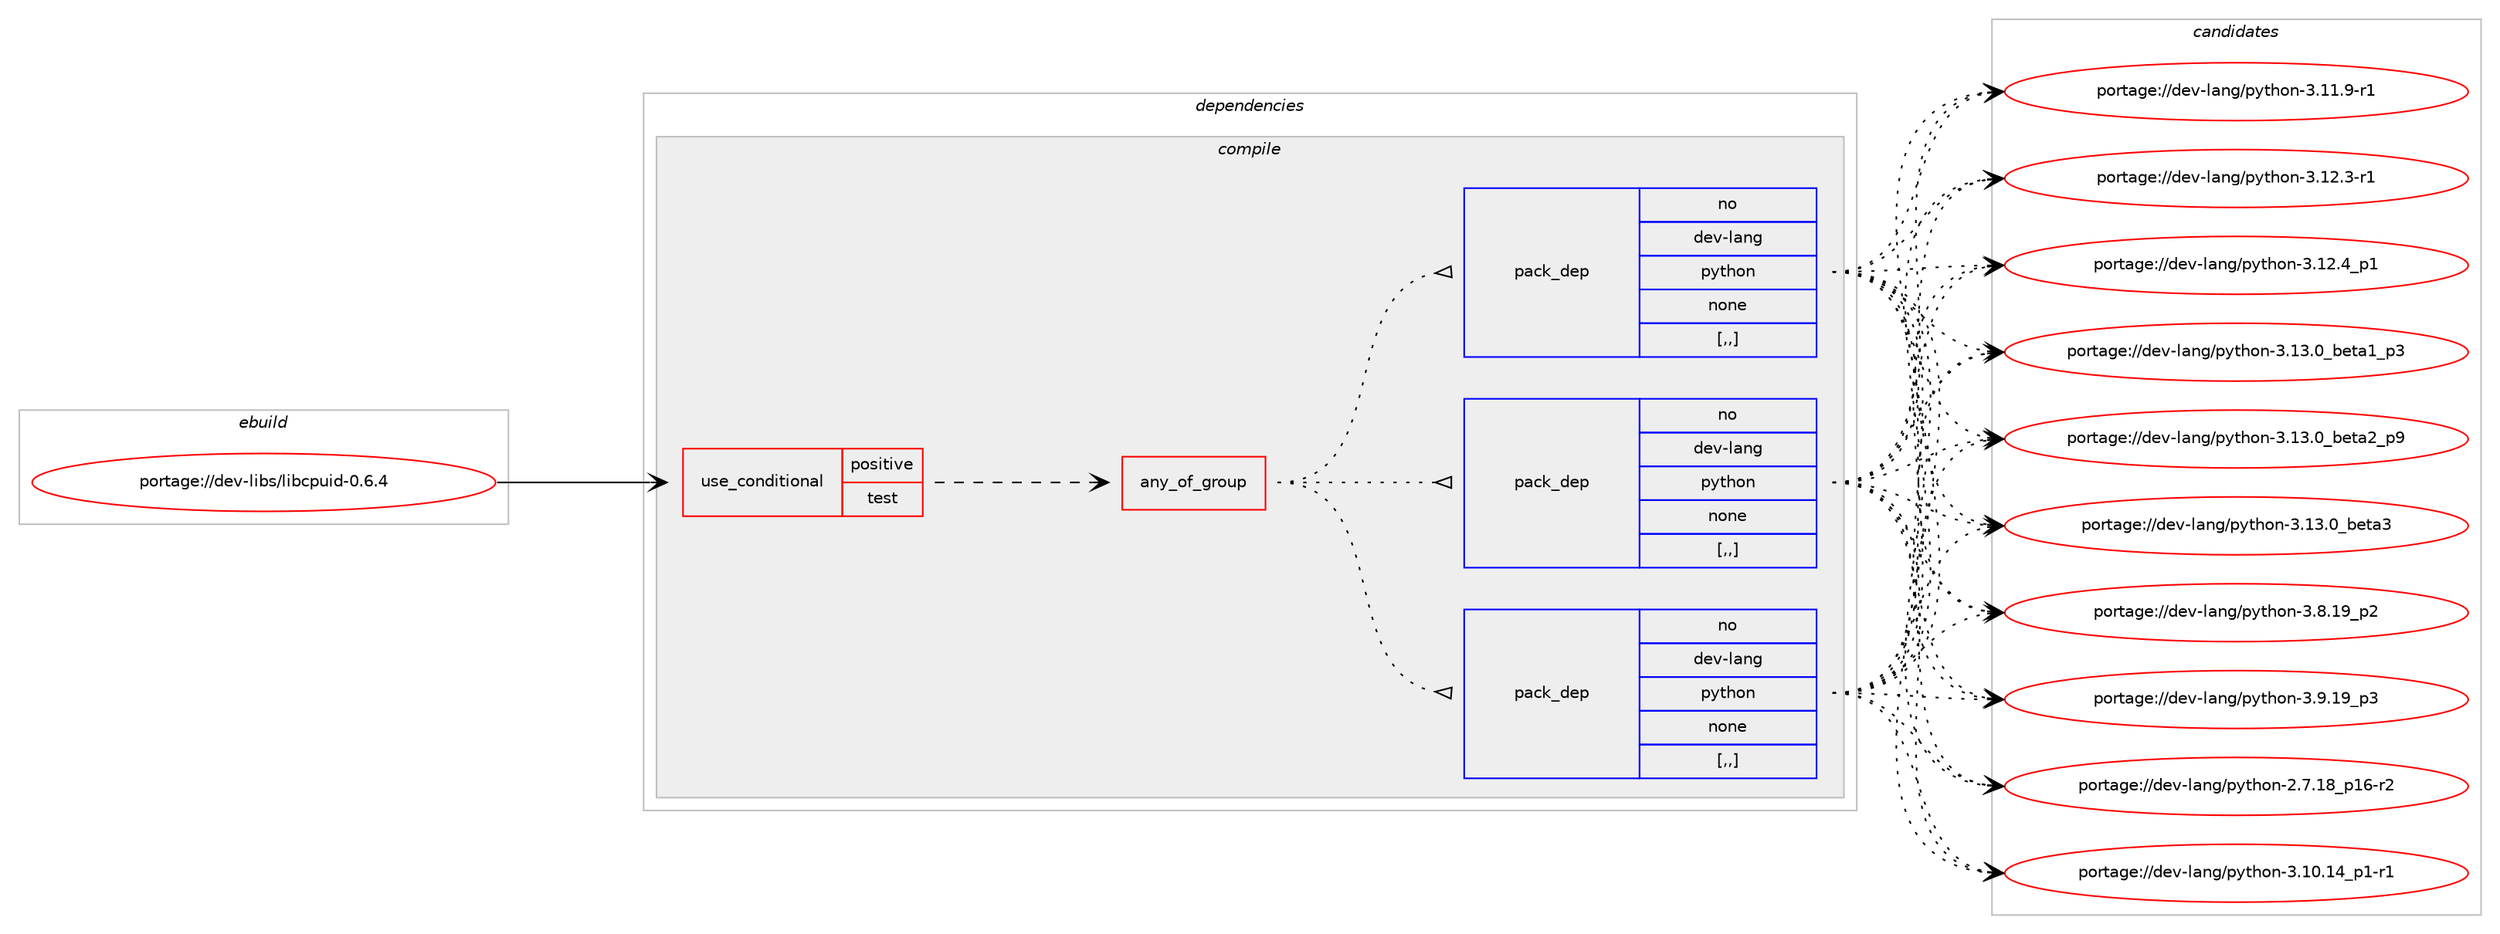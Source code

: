 digraph prolog {

# *************
# Graph options
# *************

newrank=true;
concentrate=true;
compound=true;
graph [rankdir=LR,fontname=Helvetica,fontsize=10,ranksep=1.5];#, ranksep=2.5, nodesep=0.2];
edge  [arrowhead=vee];
node  [fontname=Helvetica,fontsize=10];

# **********
# The ebuild
# **********

subgraph cluster_leftcol {
color=gray;
rank=same;
label=<<i>ebuild</i>>;
id [label="portage://dev-libs/libcpuid-0.6.4", color=red, width=4, href="../dev-libs/libcpuid-0.6.4.svg"];
}

# ****************
# The dependencies
# ****************

subgraph cluster_midcol {
color=gray;
label=<<i>dependencies</i>>;
subgraph cluster_compile {
fillcolor="#eeeeee";
style=filled;
label=<<i>compile</i>>;
subgraph cond25932 {
dependency106815 [label=<<TABLE BORDER="0" CELLBORDER="1" CELLSPACING="0" CELLPADDING="4"><TR><TD ROWSPAN="3" CELLPADDING="10">use_conditional</TD></TR><TR><TD>positive</TD></TR><TR><TD>test</TD></TR></TABLE>>, shape=none, color=red];
subgraph any1014 {
dependency106816 [label=<<TABLE BORDER="0" CELLBORDER="1" CELLSPACING="0" CELLPADDING="4"><TR><TD CELLPADDING="10">any_of_group</TD></TR></TABLE>>, shape=none, color=red];subgraph pack79729 {
dependency106817 [label=<<TABLE BORDER="0" CELLBORDER="1" CELLSPACING="0" CELLPADDING="4" WIDTH="220"><TR><TD ROWSPAN="6" CELLPADDING="30">pack_dep</TD></TR><TR><TD WIDTH="110">no</TD></TR><TR><TD>dev-lang</TD></TR><TR><TD>python</TD></TR><TR><TD>none</TD></TR><TR><TD>[,,]</TD></TR></TABLE>>, shape=none, color=blue];
}
dependency106816:e -> dependency106817:w [weight=20,style="dotted",arrowhead="oinv"];
subgraph pack79730 {
dependency106818 [label=<<TABLE BORDER="0" CELLBORDER="1" CELLSPACING="0" CELLPADDING="4" WIDTH="220"><TR><TD ROWSPAN="6" CELLPADDING="30">pack_dep</TD></TR><TR><TD WIDTH="110">no</TD></TR><TR><TD>dev-lang</TD></TR><TR><TD>python</TD></TR><TR><TD>none</TD></TR><TR><TD>[,,]</TD></TR></TABLE>>, shape=none, color=blue];
}
dependency106816:e -> dependency106818:w [weight=20,style="dotted",arrowhead="oinv"];
subgraph pack79731 {
dependency106819 [label=<<TABLE BORDER="0" CELLBORDER="1" CELLSPACING="0" CELLPADDING="4" WIDTH="220"><TR><TD ROWSPAN="6" CELLPADDING="30">pack_dep</TD></TR><TR><TD WIDTH="110">no</TD></TR><TR><TD>dev-lang</TD></TR><TR><TD>python</TD></TR><TR><TD>none</TD></TR><TR><TD>[,,]</TD></TR></TABLE>>, shape=none, color=blue];
}
dependency106816:e -> dependency106819:w [weight=20,style="dotted",arrowhead="oinv"];
}
dependency106815:e -> dependency106816:w [weight=20,style="dashed",arrowhead="vee"];
}
id:e -> dependency106815:w [weight=20,style="solid",arrowhead="vee"];
}
subgraph cluster_compileandrun {
fillcolor="#eeeeee";
style=filled;
label=<<i>compile and run</i>>;
}
subgraph cluster_run {
fillcolor="#eeeeee";
style=filled;
label=<<i>run</i>>;
}
}

# **************
# The candidates
# **************

subgraph cluster_choices {
rank=same;
color=gray;
label=<<i>candidates</i>>;

subgraph choice79729 {
color=black;
nodesep=1;
choice100101118451089711010347112121116104111110455046554649569511249544511450 [label="portage://dev-lang/python-2.7.18_p16-r2", color=red, width=4,href="../dev-lang/python-2.7.18_p16-r2.svg"];
choice100101118451089711010347112121116104111110455146494846495295112494511449 [label="portage://dev-lang/python-3.10.14_p1-r1", color=red, width=4,href="../dev-lang/python-3.10.14_p1-r1.svg"];
choice100101118451089711010347112121116104111110455146494946574511449 [label="portage://dev-lang/python-3.11.9-r1", color=red, width=4,href="../dev-lang/python-3.11.9-r1.svg"];
choice100101118451089711010347112121116104111110455146495046514511449 [label="portage://dev-lang/python-3.12.3-r1", color=red, width=4,href="../dev-lang/python-3.12.3-r1.svg"];
choice100101118451089711010347112121116104111110455146495046529511249 [label="portage://dev-lang/python-3.12.4_p1", color=red, width=4,href="../dev-lang/python-3.12.4_p1.svg"];
choice10010111845108971101034711212111610411111045514649514648959810111697499511251 [label="portage://dev-lang/python-3.13.0_beta1_p3", color=red, width=4,href="../dev-lang/python-3.13.0_beta1_p3.svg"];
choice10010111845108971101034711212111610411111045514649514648959810111697509511257 [label="portage://dev-lang/python-3.13.0_beta2_p9", color=red, width=4,href="../dev-lang/python-3.13.0_beta2_p9.svg"];
choice1001011184510897110103471121211161041111104551464951464895981011169751 [label="portage://dev-lang/python-3.13.0_beta3", color=red, width=4,href="../dev-lang/python-3.13.0_beta3.svg"];
choice100101118451089711010347112121116104111110455146564649579511250 [label="portage://dev-lang/python-3.8.19_p2", color=red, width=4,href="../dev-lang/python-3.8.19_p2.svg"];
choice100101118451089711010347112121116104111110455146574649579511251 [label="portage://dev-lang/python-3.9.19_p3", color=red, width=4,href="../dev-lang/python-3.9.19_p3.svg"];
dependency106817:e -> choice100101118451089711010347112121116104111110455046554649569511249544511450:w [style=dotted,weight="100"];
dependency106817:e -> choice100101118451089711010347112121116104111110455146494846495295112494511449:w [style=dotted,weight="100"];
dependency106817:e -> choice100101118451089711010347112121116104111110455146494946574511449:w [style=dotted,weight="100"];
dependency106817:e -> choice100101118451089711010347112121116104111110455146495046514511449:w [style=dotted,weight="100"];
dependency106817:e -> choice100101118451089711010347112121116104111110455146495046529511249:w [style=dotted,weight="100"];
dependency106817:e -> choice10010111845108971101034711212111610411111045514649514648959810111697499511251:w [style=dotted,weight="100"];
dependency106817:e -> choice10010111845108971101034711212111610411111045514649514648959810111697509511257:w [style=dotted,weight="100"];
dependency106817:e -> choice1001011184510897110103471121211161041111104551464951464895981011169751:w [style=dotted,weight="100"];
dependency106817:e -> choice100101118451089711010347112121116104111110455146564649579511250:w [style=dotted,weight="100"];
dependency106817:e -> choice100101118451089711010347112121116104111110455146574649579511251:w [style=dotted,weight="100"];
}
subgraph choice79730 {
color=black;
nodesep=1;
choice100101118451089711010347112121116104111110455046554649569511249544511450 [label="portage://dev-lang/python-2.7.18_p16-r2", color=red, width=4,href="../dev-lang/python-2.7.18_p16-r2.svg"];
choice100101118451089711010347112121116104111110455146494846495295112494511449 [label="portage://dev-lang/python-3.10.14_p1-r1", color=red, width=4,href="../dev-lang/python-3.10.14_p1-r1.svg"];
choice100101118451089711010347112121116104111110455146494946574511449 [label="portage://dev-lang/python-3.11.9-r1", color=red, width=4,href="../dev-lang/python-3.11.9-r1.svg"];
choice100101118451089711010347112121116104111110455146495046514511449 [label="portage://dev-lang/python-3.12.3-r1", color=red, width=4,href="../dev-lang/python-3.12.3-r1.svg"];
choice100101118451089711010347112121116104111110455146495046529511249 [label="portage://dev-lang/python-3.12.4_p1", color=red, width=4,href="../dev-lang/python-3.12.4_p1.svg"];
choice10010111845108971101034711212111610411111045514649514648959810111697499511251 [label="portage://dev-lang/python-3.13.0_beta1_p3", color=red, width=4,href="../dev-lang/python-3.13.0_beta1_p3.svg"];
choice10010111845108971101034711212111610411111045514649514648959810111697509511257 [label="portage://dev-lang/python-3.13.0_beta2_p9", color=red, width=4,href="../dev-lang/python-3.13.0_beta2_p9.svg"];
choice1001011184510897110103471121211161041111104551464951464895981011169751 [label="portage://dev-lang/python-3.13.0_beta3", color=red, width=4,href="../dev-lang/python-3.13.0_beta3.svg"];
choice100101118451089711010347112121116104111110455146564649579511250 [label="portage://dev-lang/python-3.8.19_p2", color=red, width=4,href="../dev-lang/python-3.8.19_p2.svg"];
choice100101118451089711010347112121116104111110455146574649579511251 [label="portage://dev-lang/python-3.9.19_p3", color=red, width=4,href="../dev-lang/python-3.9.19_p3.svg"];
dependency106818:e -> choice100101118451089711010347112121116104111110455046554649569511249544511450:w [style=dotted,weight="100"];
dependency106818:e -> choice100101118451089711010347112121116104111110455146494846495295112494511449:w [style=dotted,weight="100"];
dependency106818:e -> choice100101118451089711010347112121116104111110455146494946574511449:w [style=dotted,weight="100"];
dependency106818:e -> choice100101118451089711010347112121116104111110455146495046514511449:w [style=dotted,weight="100"];
dependency106818:e -> choice100101118451089711010347112121116104111110455146495046529511249:w [style=dotted,weight="100"];
dependency106818:e -> choice10010111845108971101034711212111610411111045514649514648959810111697499511251:w [style=dotted,weight="100"];
dependency106818:e -> choice10010111845108971101034711212111610411111045514649514648959810111697509511257:w [style=dotted,weight="100"];
dependency106818:e -> choice1001011184510897110103471121211161041111104551464951464895981011169751:w [style=dotted,weight="100"];
dependency106818:e -> choice100101118451089711010347112121116104111110455146564649579511250:w [style=dotted,weight="100"];
dependency106818:e -> choice100101118451089711010347112121116104111110455146574649579511251:w [style=dotted,weight="100"];
}
subgraph choice79731 {
color=black;
nodesep=1;
choice100101118451089711010347112121116104111110455046554649569511249544511450 [label="portage://dev-lang/python-2.7.18_p16-r2", color=red, width=4,href="../dev-lang/python-2.7.18_p16-r2.svg"];
choice100101118451089711010347112121116104111110455146494846495295112494511449 [label="portage://dev-lang/python-3.10.14_p1-r1", color=red, width=4,href="../dev-lang/python-3.10.14_p1-r1.svg"];
choice100101118451089711010347112121116104111110455146494946574511449 [label="portage://dev-lang/python-3.11.9-r1", color=red, width=4,href="../dev-lang/python-3.11.9-r1.svg"];
choice100101118451089711010347112121116104111110455146495046514511449 [label="portage://dev-lang/python-3.12.3-r1", color=red, width=4,href="../dev-lang/python-3.12.3-r1.svg"];
choice100101118451089711010347112121116104111110455146495046529511249 [label="portage://dev-lang/python-3.12.4_p1", color=red, width=4,href="../dev-lang/python-3.12.4_p1.svg"];
choice10010111845108971101034711212111610411111045514649514648959810111697499511251 [label="portage://dev-lang/python-3.13.0_beta1_p3", color=red, width=4,href="../dev-lang/python-3.13.0_beta1_p3.svg"];
choice10010111845108971101034711212111610411111045514649514648959810111697509511257 [label="portage://dev-lang/python-3.13.0_beta2_p9", color=red, width=4,href="../dev-lang/python-3.13.0_beta2_p9.svg"];
choice1001011184510897110103471121211161041111104551464951464895981011169751 [label="portage://dev-lang/python-3.13.0_beta3", color=red, width=4,href="../dev-lang/python-3.13.0_beta3.svg"];
choice100101118451089711010347112121116104111110455146564649579511250 [label="portage://dev-lang/python-3.8.19_p2", color=red, width=4,href="../dev-lang/python-3.8.19_p2.svg"];
choice100101118451089711010347112121116104111110455146574649579511251 [label="portage://dev-lang/python-3.9.19_p3", color=red, width=4,href="../dev-lang/python-3.9.19_p3.svg"];
dependency106819:e -> choice100101118451089711010347112121116104111110455046554649569511249544511450:w [style=dotted,weight="100"];
dependency106819:e -> choice100101118451089711010347112121116104111110455146494846495295112494511449:w [style=dotted,weight="100"];
dependency106819:e -> choice100101118451089711010347112121116104111110455146494946574511449:w [style=dotted,weight="100"];
dependency106819:e -> choice100101118451089711010347112121116104111110455146495046514511449:w [style=dotted,weight="100"];
dependency106819:e -> choice100101118451089711010347112121116104111110455146495046529511249:w [style=dotted,weight="100"];
dependency106819:e -> choice10010111845108971101034711212111610411111045514649514648959810111697499511251:w [style=dotted,weight="100"];
dependency106819:e -> choice10010111845108971101034711212111610411111045514649514648959810111697509511257:w [style=dotted,weight="100"];
dependency106819:e -> choice1001011184510897110103471121211161041111104551464951464895981011169751:w [style=dotted,weight="100"];
dependency106819:e -> choice100101118451089711010347112121116104111110455146564649579511250:w [style=dotted,weight="100"];
dependency106819:e -> choice100101118451089711010347112121116104111110455146574649579511251:w [style=dotted,weight="100"];
}
}

}
